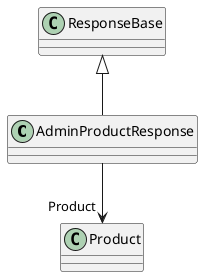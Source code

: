 @startuml
class AdminProductResponse {
}
ResponseBase <|-- AdminProductResponse
AdminProductResponse --> "Product" Product
@enduml
